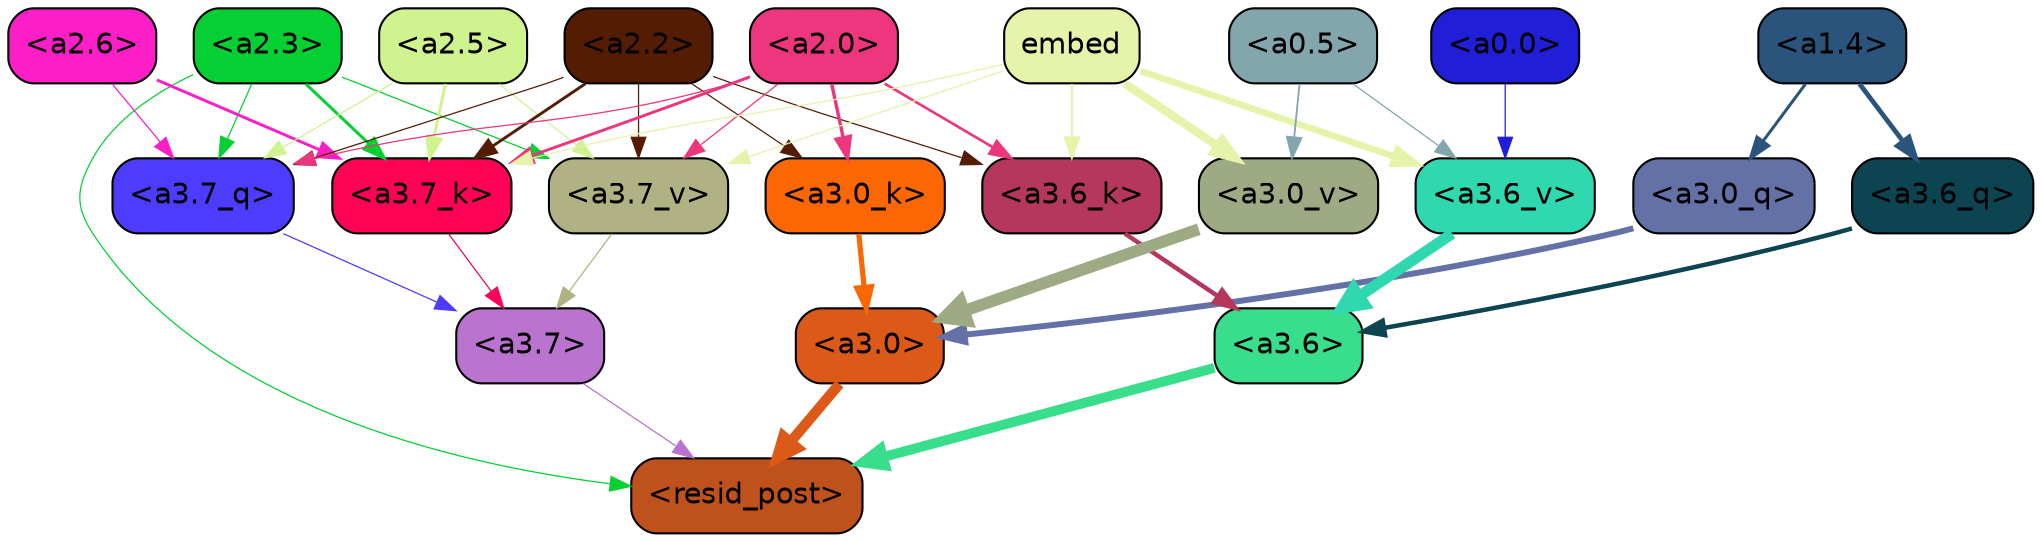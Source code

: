 strict digraph "" {
	graph [bgcolor=transparent,
		layout=dot,
		overlap=false,
		splines=true
	];
	"<a3.7>"	[color=black,
		fillcolor="#ba73cf",
		fontname=Helvetica,
		shape=box,
		style="filled, rounded"];
	"<resid_post>"	[color=black,
		fillcolor="#be511c",
		fontname=Helvetica,
		shape=box,
		style="filled, rounded"];
	"<a3.7>" -> "<resid_post>"	[color="#ba73cf",
		penwidth=0.6];
	"<a3.6>"	[color=black,
		fillcolor="#38de8b",
		fontname=Helvetica,
		shape=box,
		style="filled, rounded"];
	"<a3.6>" -> "<resid_post>"	[color="#38de8b",
		penwidth=4.749041676521301];
	"<a3.0>"	[color=black,
		fillcolor="#dc5918",
		fontname=Helvetica,
		shape=box,
		style="filled, rounded"];
	"<a3.0>" -> "<resid_post>"	[color="#dc5918",
		penwidth=5.004215121269226];
	"<a2.3>"	[color=black,
		fillcolor="#04d033",
		fontname=Helvetica,
		shape=box,
		style="filled, rounded"];
	"<a2.3>" -> "<resid_post>"	[color="#04d033",
		penwidth=0.6];
	"<a3.7_q>"	[color=black,
		fillcolor="#4d3cfe",
		fontname=Helvetica,
		shape=box,
		style="filled, rounded"];
	"<a2.3>" -> "<a3.7_q>"	[color="#04d033",
		penwidth=0.6];
	"<a3.7_k>"	[color=black,
		fillcolor="#ff0256",
		fontname=Helvetica,
		shape=box,
		style="filled, rounded"];
	"<a2.3>" -> "<a3.7_k>"	[color="#04d033",
		penwidth=1.4391854107379913];
	"<a3.7_v>"	[color=black,
		fillcolor="#b1b283",
		fontname=Helvetica,
		shape=box,
		style="filled, rounded"];
	"<a2.3>" -> "<a3.7_v>"	[color="#04d033",
		penwidth=0.6];
	"<a3.7_q>" -> "<a3.7>"	[color="#4d3cfe",
		penwidth=0.6];
	"<a3.6_q>"	[color=black,
		fillcolor="#0d4451",
		fontname=Helvetica,
		shape=box,
		style="filled, rounded"];
	"<a3.6_q>" -> "<a3.6>"	[color="#0d4451",
		penwidth=2.160832464694977];
	"<a3.0_q>"	[color=black,
		fillcolor="#6371a7",
		fontname=Helvetica,
		shape=box,
		style="filled, rounded"];
	"<a3.0_q>" -> "<a3.0>"	[color="#6371a7",
		penwidth=2.870753765106201];
	"<a3.7_k>" -> "<a3.7>"	[color="#ff0256",
		penwidth=0.6];
	"<a3.6_k>"	[color=black,
		fillcolor="#b5375d",
		fontname=Helvetica,
		shape=box,
		style="filled, rounded"];
	"<a3.6_k>" -> "<a3.6>"	[color="#b5375d",
		penwidth=2.13908451795578];
	"<a3.0_k>"	[color=black,
		fillcolor="#fb6702",
		fontname=Helvetica,
		shape=box,
		style="filled, rounded"];
	"<a3.0_k>" -> "<a3.0>"	[color="#fb6702",
		penwidth=2.520303964614868];
	"<a3.7_v>" -> "<a3.7>"	[color="#b1b283",
		penwidth=0.6];
	"<a3.6_v>"	[color=black,
		fillcolor="#2fd8ae",
		fontname=Helvetica,
		shape=box,
		style="filled, rounded"];
	"<a3.6_v>" -> "<a3.6>"	[color="#2fd8ae",
		penwidth=5.297133803367615];
	"<a3.0_v>"	[color=black,
		fillcolor="#9eaa84",
		fontname=Helvetica,
		shape=box,
		style="filled, rounded"];
	"<a3.0_v>" -> "<a3.0>"	[color="#9eaa84",
		penwidth=5.680712580680847];
	"<a2.6>"	[color=black,
		fillcolor="#fc1fc8",
		fontname=Helvetica,
		shape=box,
		style="filled, rounded"];
	"<a2.6>" -> "<a3.7_q>"	[color="#fc1fc8",
		penwidth=0.6];
	"<a2.6>" -> "<a3.7_k>"	[color="#fc1fc8",
		penwidth=1.4180794060230255];
	"<a2.5>"	[color=black,
		fillcolor="#cef38f",
		fontname=Helvetica,
		shape=box,
		style="filled, rounded"];
	"<a2.5>" -> "<a3.7_q>"	[color="#cef38f",
		penwidth=0.6];
	"<a2.5>" -> "<a3.7_k>"	[color="#cef38f",
		penwidth=1.4281435310840607];
	"<a2.5>" -> "<a3.7_v>"	[color="#cef38f",
		penwidth=0.6];
	"<a2.2>"	[color=black,
		fillcolor="#551c04",
		fontname=Helvetica,
		shape=box,
		style="filled, rounded"];
	"<a2.2>" -> "<a3.7_q>"	[color="#551c04",
		penwidth=0.6];
	"<a2.2>" -> "<a3.7_k>"	[color="#551c04",
		penwidth=1.3982512056827545];
	"<a2.2>" -> "<a3.6_k>"	[color="#551c04",
		penwidth=0.6];
	"<a2.2>" -> "<a3.0_k>"	[color="#551c04",
		penwidth=0.6];
	"<a2.2>" -> "<a3.7_v>"	[color="#551c04",
		penwidth=0.6];
	"<a2.0>"	[color=black,
		fillcolor="#ed367d",
		fontname=Helvetica,
		shape=box,
		style="filled, rounded"];
	"<a2.0>" -> "<a3.7_q>"	[color="#ed367d",
		penwidth=0.6];
	"<a2.0>" -> "<a3.7_k>"	[color="#ed367d",
		penwidth=1.404832512140274];
	"<a2.0>" -> "<a3.6_k>"	[color="#ed367d",
		penwidth=1.2708758115768433];
	"<a2.0>" -> "<a3.0_k>"	[color="#ed367d",
		penwidth=1.6207245588302612];
	"<a2.0>" -> "<a3.7_v>"	[color="#ed367d",
		penwidth=0.6];
	"<a1.4>"	[color=black,
		fillcolor="#2b547d",
		fontname=Helvetica,
		shape=box,
		style="filled, rounded"];
	"<a1.4>" -> "<a3.6_q>"	[color="#2b547d",
		penwidth=2.289449453353882];
	"<a1.4>" -> "<a3.0_q>"	[color="#2b547d",
		penwidth=1.4600623846054077];
	embed	[color=black,
		fillcolor="#e6f3ab",
		fontname=Helvetica,
		shape=box,
		style="filled, rounded"];
	embed -> "<a3.7_k>"	[color="#e6f3ab",
		penwidth=0.6];
	embed -> "<a3.6_k>"	[color="#e6f3ab",
		penwidth=0.9291638135910034];
	embed -> "<a3.7_v>"	[color="#e6f3ab",
		penwidth=0.6];
	embed -> "<a3.6_v>"	[color="#e6f3ab",
		penwidth=3.1808209121227264];
	embed -> "<a3.0_v>"	[color="#e6f3ab",
		penwidth=4.036660343408585];
	"<a0.5>"	[color=black,
		fillcolor="#82a6ab",
		fontname=Helvetica,
		shape=box,
		style="filled, rounded"];
	"<a0.5>" -> "<a3.6_v>"	[color="#82a6ab",
		penwidth=0.6];
	"<a0.5>" -> "<a3.0_v>"	[color="#82a6ab",
		penwidth=0.8798569142818451];
	"<a0.0>"	[color=black,
		fillcolor="#211ed8",
		fontname=Helvetica,
		shape=box,
		style="filled, rounded"];
	"<a0.0>" -> "<a3.6_v>"	[color="#211ed8",
		penwidth=0.6];
}
